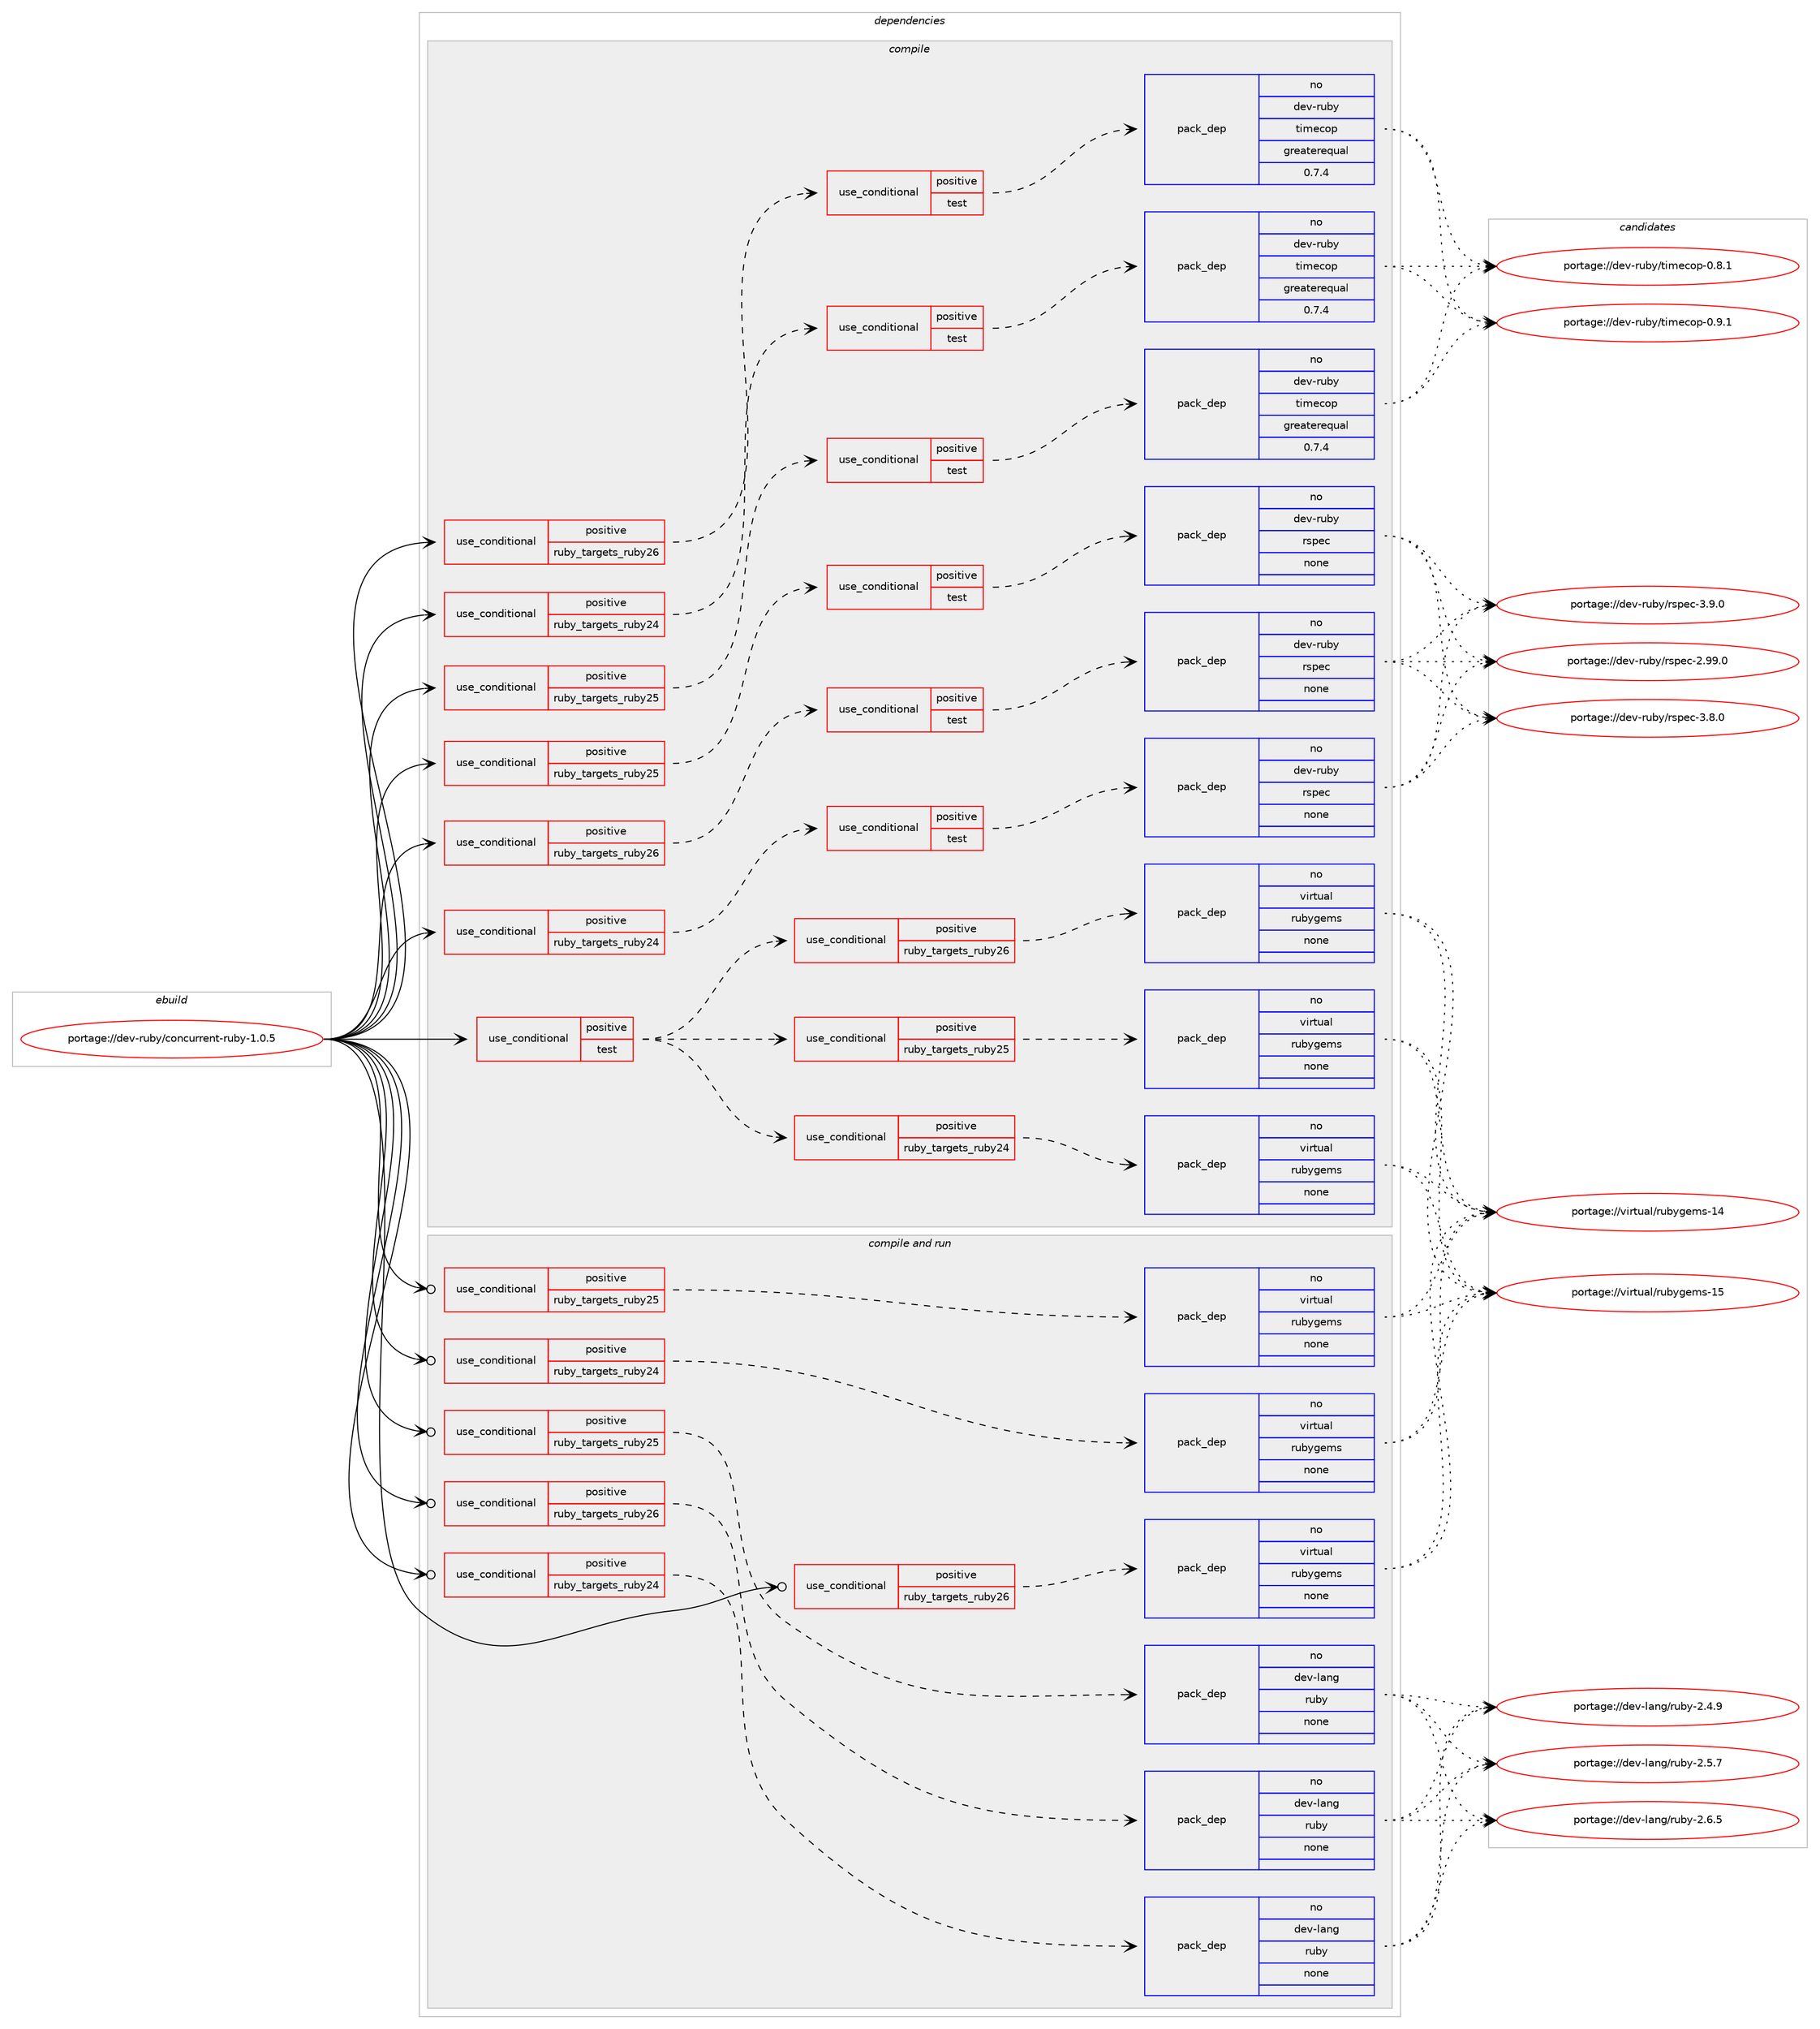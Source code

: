 digraph prolog {

# *************
# Graph options
# *************

newrank=true;
concentrate=true;
compound=true;
graph [rankdir=LR,fontname=Helvetica,fontsize=10,ranksep=1.5];#, ranksep=2.5, nodesep=0.2];
edge  [arrowhead=vee];
node  [fontname=Helvetica,fontsize=10];

# **********
# The ebuild
# **********

subgraph cluster_leftcol {
color=gray;
rank=same;
label=<<i>ebuild</i>>;
id [label="portage://dev-ruby/concurrent-ruby-1.0.5", color=red, width=4, href="../dev-ruby/concurrent-ruby-1.0.5.svg"];
}

# ****************
# The dependencies
# ****************

subgraph cluster_midcol {
color=gray;
label=<<i>dependencies</i>>;
subgraph cluster_compile {
fillcolor="#eeeeee";
style=filled;
label=<<i>compile</i>>;
subgraph cond49725 {
dependency216522 [label=<<TABLE BORDER="0" CELLBORDER="1" CELLSPACING="0" CELLPADDING="4"><TR><TD ROWSPAN="3" CELLPADDING="10">use_conditional</TD></TR><TR><TD>positive</TD></TR><TR><TD>ruby_targets_ruby24</TD></TR></TABLE>>, shape=none, color=red];
subgraph cond49726 {
dependency216523 [label=<<TABLE BORDER="0" CELLBORDER="1" CELLSPACING="0" CELLPADDING="4"><TR><TD ROWSPAN="3" CELLPADDING="10">use_conditional</TD></TR><TR><TD>positive</TD></TR><TR><TD>test</TD></TR></TABLE>>, shape=none, color=red];
subgraph pack163316 {
dependency216524 [label=<<TABLE BORDER="0" CELLBORDER="1" CELLSPACING="0" CELLPADDING="4" WIDTH="220"><TR><TD ROWSPAN="6" CELLPADDING="30">pack_dep</TD></TR><TR><TD WIDTH="110">no</TD></TR><TR><TD>dev-ruby</TD></TR><TR><TD>rspec</TD></TR><TR><TD>none</TD></TR><TR><TD></TD></TR></TABLE>>, shape=none, color=blue];
}
dependency216523:e -> dependency216524:w [weight=20,style="dashed",arrowhead="vee"];
}
dependency216522:e -> dependency216523:w [weight=20,style="dashed",arrowhead="vee"];
}
id:e -> dependency216522:w [weight=20,style="solid",arrowhead="vee"];
subgraph cond49727 {
dependency216525 [label=<<TABLE BORDER="0" CELLBORDER="1" CELLSPACING="0" CELLPADDING="4"><TR><TD ROWSPAN="3" CELLPADDING="10">use_conditional</TD></TR><TR><TD>positive</TD></TR><TR><TD>ruby_targets_ruby24</TD></TR></TABLE>>, shape=none, color=red];
subgraph cond49728 {
dependency216526 [label=<<TABLE BORDER="0" CELLBORDER="1" CELLSPACING="0" CELLPADDING="4"><TR><TD ROWSPAN="3" CELLPADDING="10">use_conditional</TD></TR><TR><TD>positive</TD></TR><TR><TD>test</TD></TR></TABLE>>, shape=none, color=red];
subgraph pack163317 {
dependency216527 [label=<<TABLE BORDER="0" CELLBORDER="1" CELLSPACING="0" CELLPADDING="4" WIDTH="220"><TR><TD ROWSPAN="6" CELLPADDING="30">pack_dep</TD></TR><TR><TD WIDTH="110">no</TD></TR><TR><TD>dev-ruby</TD></TR><TR><TD>timecop</TD></TR><TR><TD>greaterequal</TD></TR><TR><TD>0.7.4</TD></TR></TABLE>>, shape=none, color=blue];
}
dependency216526:e -> dependency216527:w [weight=20,style="dashed",arrowhead="vee"];
}
dependency216525:e -> dependency216526:w [weight=20,style="dashed",arrowhead="vee"];
}
id:e -> dependency216525:w [weight=20,style="solid",arrowhead="vee"];
subgraph cond49729 {
dependency216528 [label=<<TABLE BORDER="0" CELLBORDER="1" CELLSPACING="0" CELLPADDING="4"><TR><TD ROWSPAN="3" CELLPADDING="10">use_conditional</TD></TR><TR><TD>positive</TD></TR><TR><TD>ruby_targets_ruby25</TD></TR></TABLE>>, shape=none, color=red];
subgraph cond49730 {
dependency216529 [label=<<TABLE BORDER="0" CELLBORDER="1" CELLSPACING="0" CELLPADDING="4"><TR><TD ROWSPAN="3" CELLPADDING="10">use_conditional</TD></TR><TR><TD>positive</TD></TR><TR><TD>test</TD></TR></TABLE>>, shape=none, color=red];
subgraph pack163318 {
dependency216530 [label=<<TABLE BORDER="0" CELLBORDER="1" CELLSPACING="0" CELLPADDING="4" WIDTH="220"><TR><TD ROWSPAN="6" CELLPADDING="30">pack_dep</TD></TR><TR><TD WIDTH="110">no</TD></TR><TR><TD>dev-ruby</TD></TR><TR><TD>rspec</TD></TR><TR><TD>none</TD></TR><TR><TD></TD></TR></TABLE>>, shape=none, color=blue];
}
dependency216529:e -> dependency216530:w [weight=20,style="dashed",arrowhead="vee"];
}
dependency216528:e -> dependency216529:w [weight=20,style="dashed",arrowhead="vee"];
}
id:e -> dependency216528:w [weight=20,style="solid",arrowhead="vee"];
subgraph cond49731 {
dependency216531 [label=<<TABLE BORDER="0" CELLBORDER="1" CELLSPACING="0" CELLPADDING="4"><TR><TD ROWSPAN="3" CELLPADDING="10">use_conditional</TD></TR><TR><TD>positive</TD></TR><TR><TD>ruby_targets_ruby25</TD></TR></TABLE>>, shape=none, color=red];
subgraph cond49732 {
dependency216532 [label=<<TABLE BORDER="0" CELLBORDER="1" CELLSPACING="0" CELLPADDING="4"><TR><TD ROWSPAN="3" CELLPADDING="10">use_conditional</TD></TR><TR><TD>positive</TD></TR><TR><TD>test</TD></TR></TABLE>>, shape=none, color=red];
subgraph pack163319 {
dependency216533 [label=<<TABLE BORDER="0" CELLBORDER="1" CELLSPACING="0" CELLPADDING="4" WIDTH="220"><TR><TD ROWSPAN="6" CELLPADDING="30">pack_dep</TD></TR><TR><TD WIDTH="110">no</TD></TR><TR><TD>dev-ruby</TD></TR><TR><TD>timecop</TD></TR><TR><TD>greaterequal</TD></TR><TR><TD>0.7.4</TD></TR></TABLE>>, shape=none, color=blue];
}
dependency216532:e -> dependency216533:w [weight=20,style="dashed",arrowhead="vee"];
}
dependency216531:e -> dependency216532:w [weight=20,style="dashed",arrowhead="vee"];
}
id:e -> dependency216531:w [weight=20,style="solid",arrowhead="vee"];
subgraph cond49733 {
dependency216534 [label=<<TABLE BORDER="0" CELLBORDER="1" CELLSPACING="0" CELLPADDING="4"><TR><TD ROWSPAN="3" CELLPADDING="10">use_conditional</TD></TR><TR><TD>positive</TD></TR><TR><TD>ruby_targets_ruby26</TD></TR></TABLE>>, shape=none, color=red];
subgraph cond49734 {
dependency216535 [label=<<TABLE BORDER="0" CELLBORDER="1" CELLSPACING="0" CELLPADDING="4"><TR><TD ROWSPAN="3" CELLPADDING="10">use_conditional</TD></TR><TR><TD>positive</TD></TR><TR><TD>test</TD></TR></TABLE>>, shape=none, color=red];
subgraph pack163320 {
dependency216536 [label=<<TABLE BORDER="0" CELLBORDER="1" CELLSPACING="0" CELLPADDING="4" WIDTH="220"><TR><TD ROWSPAN="6" CELLPADDING="30">pack_dep</TD></TR><TR><TD WIDTH="110">no</TD></TR><TR><TD>dev-ruby</TD></TR><TR><TD>rspec</TD></TR><TR><TD>none</TD></TR><TR><TD></TD></TR></TABLE>>, shape=none, color=blue];
}
dependency216535:e -> dependency216536:w [weight=20,style="dashed",arrowhead="vee"];
}
dependency216534:e -> dependency216535:w [weight=20,style="dashed",arrowhead="vee"];
}
id:e -> dependency216534:w [weight=20,style="solid",arrowhead="vee"];
subgraph cond49735 {
dependency216537 [label=<<TABLE BORDER="0" CELLBORDER="1" CELLSPACING="0" CELLPADDING="4"><TR><TD ROWSPAN="3" CELLPADDING="10">use_conditional</TD></TR><TR><TD>positive</TD></TR><TR><TD>ruby_targets_ruby26</TD></TR></TABLE>>, shape=none, color=red];
subgraph cond49736 {
dependency216538 [label=<<TABLE BORDER="0" CELLBORDER="1" CELLSPACING="0" CELLPADDING="4"><TR><TD ROWSPAN="3" CELLPADDING="10">use_conditional</TD></TR><TR><TD>positive</TD></TR><TR><TD>test</TD></TR></TABLE>>, shape=none, color=red];
subgraph pack163321 {
dependency216539 [label=<<TABLE BORDER="0" CELLBORDER="1" CELLSPACING="0" CELLPADDING="4" WIDTH="220"><TR><TD ROWSPAN="6" CELLPADDING="30">pack_dep</TD></TR><TR><TD WIDTH="110">no</TD></TR><TR><TD>dev-ruby</TD></TR><TR><TD>timecop</TD></TR><TR><TD>greaterequal</TD></TR><TR><TD>0.7.4</TD></TR></TABLE>>, shape=none, color=blue];
}
dependency216538:e -> dependency216539:w [weight=20,style="dashed",arrowhead="vee"];
}
dependency216537:e -> dependency216538:w [weight=20,style="dashed",arrowhead="vee"];
}
id:e -> dependency216537:w [weight=20,style="solid",arrowhead="vee"];
subgraph cond49737 {
dependency216540 [label=<<TABLE BORDER="0" CELLBORDER="1" CELLSPACING="0" CELLPADDING="4"><TR><TD ROWSPAN="3" CELLPADDING="10">use_conditional</TD></TR><TR><TD>positive</TD></TR><TR><TD>test</TD></TR></TABLE>>, shape=none, color=red];
subgraph cond49738 {
dependency216541 [label=<<TABLE BORDER="0" CELLBORDER="1" CELLSPACING="0" CELLPADDING="4"><TR><TD ROWSPAN="3" CELLPADDING="10">use_conditional</TD></TR><TR><TD>positive</TD></TR><TR><TD>ruby_targets_ruby24</TD></TR></TABLE>>, shape=none, color=red];
subgraph pack163322 {
dependency216542 [label=<<TABLE BORDER="0" CELLBORDER="1" CELLSPACING="0" CELLPADDING="4" WIDTH="220"><TR><TD ROWSPAN="6" CELLPADDING="30">pack_dep</TD></TR><TR><TD WIDTH="110">no</TD></TR><TR><TD>virtual</TD></TR><TR><TD>rubygems</TD></TR><TR><TD>none</TD></TR><TR><TD></TD></TR></TABLE>>, shape=none, color=blue];
}
dependency216541:e -> dependency216542:w [weight=20,style="dashed",arrowhead="vee"];
}
dependency216540:e -> dependency216541:w [weight=20,style="dashed",arrowhead="vee"];
subgraph cond49739 {
dependency216543 [label=<<TABLE BORDER="0" CELLBORDER="1" CELLSPACING="0" CELLPADDING="4"><TR><TD ROWSPAN="3" CELLPADDING="10">use_conditional</TD></TR><TR><TD>positive</TD></TR><TR><TD>ruby_targets_ruby25</TD></TR></TABLE>>, shape=none, color=red];
subgraph pack163323 {
dependency216544 [label=<<TABLE BORDER="0" CELLBORDER="1" CELLSPACING="0" CELLPADDING="4" WIDTH="220"><TR><TD ROWSPAN="6" CELLPADDING="30">pack_dep</TD></TR><TR><TD WIDTH="110">no</TD></TR><TR><TD>virtual</TD></TR><TR><TD>rubygems</TD></TR><TR><TD>none</TD></TR><TR><TD></TD></TR></TABLE>>, shape=none, color=blue];
}
dependency216543:e -> dependency216544:w [weight=20,style="dashed",arrowhead="vee"];
}
dependency216540:e -> dependency216543:w [weight=20,style="dashed",arrowhead="vee"];
subgraph cond49740 {
dependency216545 [label=<<TABLE BORDER="0" CELLBORDER="1" CELLSPACING="0" CELLPADDING="4"><TR><TD ROWSPAN="3" CELLPADDING="10">use_conditional</TD></TR><TR><TD>positive</TD></TR><TR><TD>ruby_targets_ruby26</TD></TR></TABLE>>, shape=none, color=red];
subgraph pack163324 {
dependency216546 [label=<<TABLE BORDER="0" CELLBORDER="1" CELLSPACING="0" CELLPADDING="4" WIDTH="220"><TR><TD ROWSPAN="6" CELLPADDING="30">pack_dep</TD></TR><TR><TD WIDTH="110">no</TD></TR><TR><TD>virtual</TD></TR><TR><TD>rubygems</TD></TR><TR><TD>none</TD></TR><TR><TD></TD></TR></TABLE>>, shape=none, color=blue];
}
dependency216545:e -> dependency216546:w [weight=20,style="dashed",arrowhead="vee"];
}
dependency216540:e -> dependency216545:w [weight=20,style="dashed",arrowhead="vee"];
}
id:e -> dependency216540:w [weight=20,style="solid",arrowhead="vee"];
}
subgraph cluster_compileandrun {
fillcolor="#eeeeee";
style=filled;
label=<<i>compile and run</i>>;
subgraph cond49741 {
dependency216547 [label=<<TABLE BORDER="0" CELLBORDER="1" CELLSPACING="0" CELLPADDING="4"><TR><TD ROWSPAN="3" CELLPADDING="10">use_conditional</TD></TR><TR><TD>positive</TD></TR><TR><TD>ruby_targets_ruby24</TD></TR></TABLE>>, shape=none, color=red];
subgraph pack163325 {
dependency216548 [label=<<TABLE BORDER="0" CELLBORDER="1" CELLSPACING="0" CELLPADDING="4" WIDTH="220"><TR><TD ROWSPAN="6" CELLPADDING="30">pack_dep</TD></TR><TR><TD WIDTH="110">no</TD></TR><TR><TD>dev-lang</TD></TR><TR><TD>ruby</TD></TR><TR><TD>none</TD></TR><TR><TD></TD></TR></TABLE>>, shape=none, color=blue];
}
dependency216547:e -> dependency216548:w [weight=20,style="dashed",arrowhead="vee"];
}
id:e -> dependency216547:w [weight=20,style="solid",arrowhead="odotvee"];
subgraph cond49742 {
dependency216549 [label=<<TABLE BORDER="0" CELLBORDER="1" CELLSPACING="0" CELLPADDING="4"><TR><TD ROWSPAN="3" CELLPADDING="10">use_conditional</TD></TR><TR><TD>positive</TD></TR><TR><TD>ruby_targets_ruby24</TD></TR></TABLE>>, shape=none, color=red];
subgraph pack163326 {
dependency216550 [label=<<TABLE BORDER="0" CELLBORDER="1" CELLSPACING="0" CELLPADDING="4" WIDTH="220"><TR><TD ROWSPAN="6" CELLPADDING="30">pack_dep</TD></TR><TR><TD WIDTH="110">no</TD></TR><TR><TD>virtual</TD></TR><TR><TD>rubygems</TD></TR><TR><TD>none</TD></TR><TR><TD></TD></TR></TABLE>>, shape=none, color=blue];
}
dependency216549:e -> dependency216550:w [weight=20,style="dashed",arrowhead="vee"];
}
id:e -> dependency216549:w [weight=20,style="solid",arrowhead="odotvee"];
subgraph cond49743 {
dependency216551 [label=<<TABLE BORDER="0" CELLBORDER="1" CELLSPACING="0" CELLPADDING="4"><TR><TD ROWSPAN="3" CELLPADDING="10">use_conditional</TD></TR><TR><TD>positive</TD></TR><TR><TD>ruby_targets_ruby25</TD></TR></TABLE>>, shape=none, color=red];
subgraph pack163327 {
dependency216552 [label=<<TABLE BORDER="0" CELLBORDER="1" CELLSPACING="0" CELLPADDING="4" WIDTH="220"><TR><TD ROWSPAN="6" CELLPADDING="30">pack_dep</TD></TR><TR><TD WIDTH="110">no</TD></TR><TR><TD>dev-lang</TD></TR><TR><TD>ruby</TD></TR><TR><TD>none</TD></TR><TR><TD></TD></TR></TABLE>>, shape=none, color=blue];
}
dependency216551:e -> dependency216552:w [weight=20,style="dashed",arrowhead="vee"];
}
id:e -> dependency216551:w [weight=20,style="solid",arrowhead="odotvee"];
subgraph cond49744 {
dependency216553 [label=<<TABLE BORDER="0" CELLBORDER="1" CELLSPACING="0" CELLPADDING="4"><TR><TD ROWSPAN="3" CELLPADDING="10">use_conditional</TD></TR><TR><TD>positive</TD></TR><TR><TD>ruby_targets_ruby25</TD></TR></TABLE>>, shape=none, color=red];
subgraph pack163328 {
dependency216554 [label=<<TABLE BORDER="0" CELLBORDER="1" CELLSPACING="0" CELLPADDING="4" WIDTH="220"><TR><TD ROWSPAN="6" CELLPADDING="30">pack_dep</TD></TR><TR><TD WIDTH="110">no</TD></TR><TR><TD>virtual</TD></TR><TR><TD>rubygems</TD></TR><TR><TD>none</TD></TR><TR><TD></TD></TR></TABLE>>, shape=none, color=blue];
}
dependency216553:e -> dependency216554:w [weight=20,style="dashed",arrowhead="vee"];
}
id:e -> dependency216553:w [weight=20,style="solid",arrowhead="odotvee"];
subgraph cond49745 {
dependency216555 [label=<<TABLE BORDER="0" CELLBORDER="1" CELLSPACING="0" CELLPADDING="4"><TR><TD ROWSPAN="3" CELLPADDING="10">use_conditional</TD></TR><TR><TD>positive</TD></TR><TR><TD>ruby_targets_ruby26</TD></TR></TABLE>>, shape=none, color=red];
subgraph pack163329 {
dependency216556 [label=<<TABLE BORDER="0" CELLBORDER="1" CELLSPACING="0" CELLPADDING="4" WIDTH="220"><TR><TD ROWSPAN="6" CELLPADDING="30">pack_dep</TD></TR><TR><TD WIDTH="110">no</TD></TR><TR><TD>dev-lang</TD></TR><TR><TD>ruby</TD></TR><TR><TD>none</TD></TR><TR><TD></TD></TR></TABLE>>, shape=none, color=blue];
}
dependency216555:e -> dependency216556:w [weight=20,style="dashed",arrowhead="vee"];
}
id:e -> dependency216555:w [weight=20,style="solid",arrowhead="odotvee"];
subgraph cond49746 {
dependency216557 [label=<<TABLE BORDER="0" CELLBORDER="1" CELLSPACING="0" CELLPADDING="4"><TR><TD ROWSPAN="3" CELLPADDING="10">use_conditional</TD></TR><TR><TD>positive</TD></TR><TR><TD>ruby_targets_ruby26</TD></TR></TABLE>>, shape=none, color=red];
subgraph pack163330 {
dependency216558 [label=<<TABLE BORDER="0" CELLBORDER="1" CELLSPACING="0" CELLPADDING="4" WIDTH="220"><TR><TD ROWSPAN="6" CELLPADDING="30">pack_dep</TD></TR><TR><TD WIDTH="110">no</TD></TR><TR><TD>virtual</TD></TR><TR><TD>rubygems</TD></TR><TR><TD>none</TD></TR><TR><TD></TD></TR></TABLE>>, shape=none, color=blue];
}
dependency216557:e -> dependency216558:w [weight=20,style="dashed",arrowhead="vee"];
}
id:e -> dependency216557:w [weight=20,style="solid",arrowhead="odotvee"];
}
subgraph cluster_run {
fillcolor="#eeeeee";
style=filled;
label=<<i>run</i>>;
}
}

# **************
# The candidates
# **************

subgraph cluster_choices {
rank=same;
color=gray;
label=<<i>candidates</i>>;

subgraph choice163316 {
color=black;
nodesep=1;
choiceportage1001011184511411798121471141151121019945504657574648 [label="portage://dev-ruby/rspec-2.99.0", color=red, width=4,href="../dev-ruby/rspec-2.99.0.svg"];
choiceportage10010111845114117981214711411511210199455146564648 [label="portage://dev-ruby/rspec-3.8.0", color=red, width=4,href="../dev-ruby/rspec-3.8.0.svg"];
choiceportage10010111845114117981214711411511210199455146574648 [label="portage://dev-ruby/rspec-3.9.0", color=red, width=4,href="../dev-ruby/rspec-3.9.0.svg"];
dependency216524:e -> choiceportage1001011184511411798121471141151121019945504657574648:w [style=dotted,weight="100"];
dependency216524:e -> choiceportage10010111845114117981214711411511210199455146564648:w [style=dotted,weight="100"];
dependency216524:e -> choiceportage10010111845114117981214711411511210199455146574648:w [style=dotted,weight="100"];
}
subgraph choice163317 {
color=black;
nodesep=1;
choiceportage10010111845114117981214711610510910199111112454846564649 [label="portage://dev-ruby/timecop-0.8.1", color=red, width=4,href="../dev-ruby/timecop-0.8.1.svg"];
choiceportage10010111845114117981214711610510910199111112454846574649 [label="portage://dev-ruby/timecop-0.9.1", color=red, width=4,href="../dev-ruby/timecop-0.9.1.svg"];
dependency216527:e -> choiceportage10010111845114117981214711610510910199111112454846564649:w [style=dotted,weight="100"];
dependency216527:e -> choiceportage10010111845114117981214711610510910199111112454846574649:w [style=dotted,weight="100"];
}
subgraph choice163318 {
color=black;
nodesep=1;
choiceportage1001011184511411798121471141151121019945504657574648 [label="portage://dev-ruby/rspec-2.99.0", color=red, width=4,href="../dev-ruby/rspec-2.99.0.svg"];
choiceportage10010111845114117981214711411511210199455146564648 [label="portage://dev-ruby/rspec-3.8.0", color=red, width=4,href="../dev-ruby/rspec-3.8.0.svg"];
choiceportage10010111845114117981214711411511210199455146574648 [label="portage://dev-ruby/rspec-3.9.0", color=red, width=4,href="../dev-ruby/rspec-3.9.0.svg"];
dependency216530:e -> choiceportage1001011184511411798121471141151121019945504657574648:w [style=dotted,weight="100"];
dependency216530:e -> choiceportage10010111845114117981214711411511210199455146564648:w [style=dotted,weight="100"];
dependency216530:e -> choiceportage10010111845114117981214711411511210199455146574648:w [style=dotted,weight="100"];
}
subgraph choice163319 {
color=black;
nodesep=1;
choiceportage10010111845114117981214711610510910199111112454846564649 [label="portage://dev-ruby/timecop-0.8.1", color=red, width=4,href="../dev-ruby/timecop-0.8.1.svg"];
choiceportage10010111845114117981214711610510910199111112454846574649 [label="portage://dev-ruby/timecop-0.9.1", color=red, width=4,href="../dev-ruby/timecop-0.9.1.svg"];
dependency216533:e -> choiceportage10010111845114117981214711610510910199111112454846564649:w [style=dotted,weight="100"];
dependency216533:e -> choiceportage10010111845114117981214711610510910199111112454846574649:w [style=dotted,weight="100"];
}
subgraph choice163320 {
color=black;
nodesep=1;
choiceportage1001011184511411798121471141151121019945504657574648 [label="portage://dev-ruby/rspec-2.99.0", color=red, width=4,href="../dev-ruby/rspec-2.99.0.svg"];
choiceportage10010111845114117981214711411511210199455146564648 [label="portage://dev-ruby/rspec-3.8.0", color=red, width=4,href="../dev-ruby/rspec-3.8.0.svg"];
choiceportage10010111845114117981214711411511210199455146574648 [label="portage://dev-ruby/rspec-3.9.0", color=red, width=4,href="../dev-ruby/rspec-3.9.0.svg"];
dependency216536:e -> choiceportage1001011184511411798121471141151121019945504657574648:w [style=dotted,weight="100"];
dependency216536:e -> choiceportage10010111845114117981214711411511210199455146564648:w [style=dotted,weight="100"];
dependency216536:e -> choiceportage10010111845114117981214711411511210199455146574648:w [style=dotted,weight="100"];
}
subgraph choice163321 {
color=black;
nodesep=1;
choiceportage10010111845114117981214711610510910199111112454846564649 [label="portage://dev-ruby/timecop-0.8.1", color=red, width=4,href="../dev-ruby/timecop-0.8.1.svg"];
choiceportage10010111845114117981214711610510910199111112454846574649 [label="portage://dev-ruby/timecop-0.9.1", color=red, width=4,href="../dev-ruby/timecop-0.9.1.svg"];
dependency216539:e -> choiceportage10010111845114117981214711610510910199111112454846564649:w [style=dotted,weight="100"];
dependency216539:e -> choiceportage10010111845114117981214711610510910199111112454846574649:w [style=dotted,weight="100"];
}
subgraph choice163322 {
color=black;
nodesep=1;
choiceportage118105114116117971084711411798121103101109115454952 [label="portage://virtual/rubygems-14", color=red, width=4,href="../virtual/rubygems-14.svg"];
choiceportage118105114116117971084711411798121103101109115454953 [label="portage://virtual/rubygems-15", color=red, width=4,href="../virtual/rubygems-15.svg"];
dependency216542:e -> choiceportage118105114116117971084711411798121103101109115454952:w [style=dotted,weight="100"];
dependency216542:e -> choiceportage118105114116117971084711411798121103101109115454953:w [style=dotted,weight="100"];
}
subgraph choice163323 {
color=black;
nodesep=1;
choiceportage118105114116117971084711411798121103101109115454952 [label="portage://virtual/rubygems-14", color=red, width=4,href="../virtual/rubygems-14.svg"];
choiceportage118105114116117971084711411798121103101109115454953 [label="portage://virtual/rubygems-15", color=red, width=4,href="../virtual/rubygems-15.svg"];
dependency216544:e -> choiceportage118105114116117971084711411798121103101109115454952:w [style=dotted,weight="100"];
dependency216544:e -> choiceportage118105114116117971084711411798121103101109115454953:w [style=dotted,weight="100"];
}
subgraph choice163324 {
color=black;
nodesep=1;
choiceportage118105114116117971084711411798121103101109115454952 [label="portage://virtual/rubygems-14", color=red, width=4,href="../virtual/rubygems-14.svg"];
choiceportage118105114116117971084711411798121103101109115454953 [label="portage://virtual/rubygems-15", color=red, width=4,href="../virtual/rubygems-15.svg"];
dependency216546:e -> choiceportage118105114116117971084711411798121103101109115454952:w [style=dotted,weight="100"];
dependency216546:e -> choiceportage118105114116117971084711411798121103101109115454953:w [style=dotted,weight="100"];
}
subgraph choice163325 {
color=black;
nodesep=1;
choiceportage10010111845108971101034711411798121455046524657 [label="portage://dev-lang/ruby-2.4.9", color=red, width=4,href="../dev-lang/ruby-2.4.9.svg"];
choiceportage10010111845108971101034711411798121455046534655 [label="portage://dev-lang/ruby-2.5.7", color=red, width=4,href="../dev-lang/ruby-2.5.7.svg"];
choiceportage10010111845108971101034711411798121455046544653 [label="portage://dev-lang/ruby-2.6.5", color=red, width=4,href="../dev-lang/ruby-2.6.5.svg"];
dependency216548:e -> choiceportage10010111845108971101034711411798121455046524657:w [style=dotted,weight="100"];
dependency216548:e -> choiceportage10010111845108971101034711411798121455046534655:w [style=dotted,weight="100"];
dependency216548:e -> choiceportage10010111845108971101034711411798121455046544653:w [style=dotted,weight="100"];
}
subgraph choice163326 {
color=black;
nodesep=1;
choiceportage118105114116117971084711411798121103101109115454952 [label="portage://virtual/rubygems-14", color=red, width=4,href="../virtual/rubygems-14.svg"];
choiceportage118105114116117971084711411798121103101109115454953 [label="portage://virtual/rubygems-15", color=red, width=4,href="../virtual/rubygems-15.svg"];
dependency216550:e -> choiceportage118105114116117971084711411798121103101109115454952:w [style=dotted,weight="100"];
dependency216550:e -> choiceportage118105114116117971084711411798121103101109115454953:w [style=dotted,weight="100"];
}
subgraph choice163327 {
color=black;
nodesep=1;
choiceportage10010111845108971101034711411798121455046524657 [label="portage://dev-lang/ruby-2.4.9", color=red, width=4,href="../dev-lang/ruby-2.4.9.svg"];
choiceportage10010111845108971101034711411798121455046534655 [label="portage://dev-lang/ruby-2.5.7", color=red, width=4,href="../dev-lang/ruby-2.5.7.svg"];
choiceportage10010111845108971101034711411798121455046544653 [label="portage://dev-lang/ruby-2.6.5", color=red, width=4,href="../dev-lang/ruby-2.6.5.svg"];
dependency216552:e -> choiceportage10010111845108971101034711411798121455046524657:w [style=dotted,weight="100"];
dependency216552:e -> choiceportage10010111845108971101034711411798121455046534655:w [style=dotted,weight="100"];
dependency216552:e -> choiceportage10010111845108971101034711411798121455046544653:w [style=dotted,weight="100"];
}
subgraph choice163328 {
color=black;
nodesep=1;
choiceportage118105114116117971084711411798121103101109115454952 [label="portage://virtual/rubygems-14", color=red, width=4,href="../virtual/rubygems-14.svg"];
choiceportage118105114116117971084711411798121103101109115454953 [label="portage://virtual/rubygems-15", color=red, width=4,href="../virtual/rubygems-15.svg"];
dependency216554:e -> choiceportage118105114116117971084711411798121103101109115454952:w [style=dotted,weight="100"];
dependency216554:e -> choiceportage118105114116117971084711411798121103101109115454953:w [style=dotted,weight="100"];
}
subgraph choice163329 {
color=black;
nodesep=1;
choiceportage10010111845108971101034711411798121455046524657 [label="portage://dev-lang/ruby-2.4.9", color=red, width=4,href="../dev-lang/ruby-2.4.9.svg"];
choiceportage10010111845108971101034711411798121455046534655 [label="portage://dev-lang/ruby-2.5.7", color=red, width=4,href="../dev-lang/ruby-2.5.7.svg"];
choiceportage10010111845108971101034711411798121455046544653 [label="portage://dev-lang/ruby-2.6.5", color=red, width=4,href="../dev-lang/ruby-2.6.5.svg"];
dependency216556:e -> choiceportage10010111845108971101034711411798121455046524657:w [style=dotted,weight="100"];
dependency216556:e -> choiceportage10010111845108971101034711411798121455046534655:w [style=dotted,weight="100"];
dependency216556:e -> choiceportage10010111845108971101034711411798121455046544653:w [style=dotted,weight="100"];
}
subgraph choice163330 {
color=black;
nodesep=1;
choiceportage118105114116117971084711411798121103101109115454952 [label="portage://virtual/rubygems-14", color=red, width=4,href="../virtual/rubygems-14.svg"];
choiceportage118105114116117971084711411798121103101109115454953 [label="portage://virtual/rubygems-15", color=red, width=4,href="../virtual/rubygems-15.svg"];
dependency216558:e -> choiceportage118105114116117971084711411798121103101109115454952:w [style=dotted,weight="100"];
dependency216558:e -> choiceportage118105114116117971084711411798121103101109115454953:w [style=dotted,weight="100"];
}
}

}
